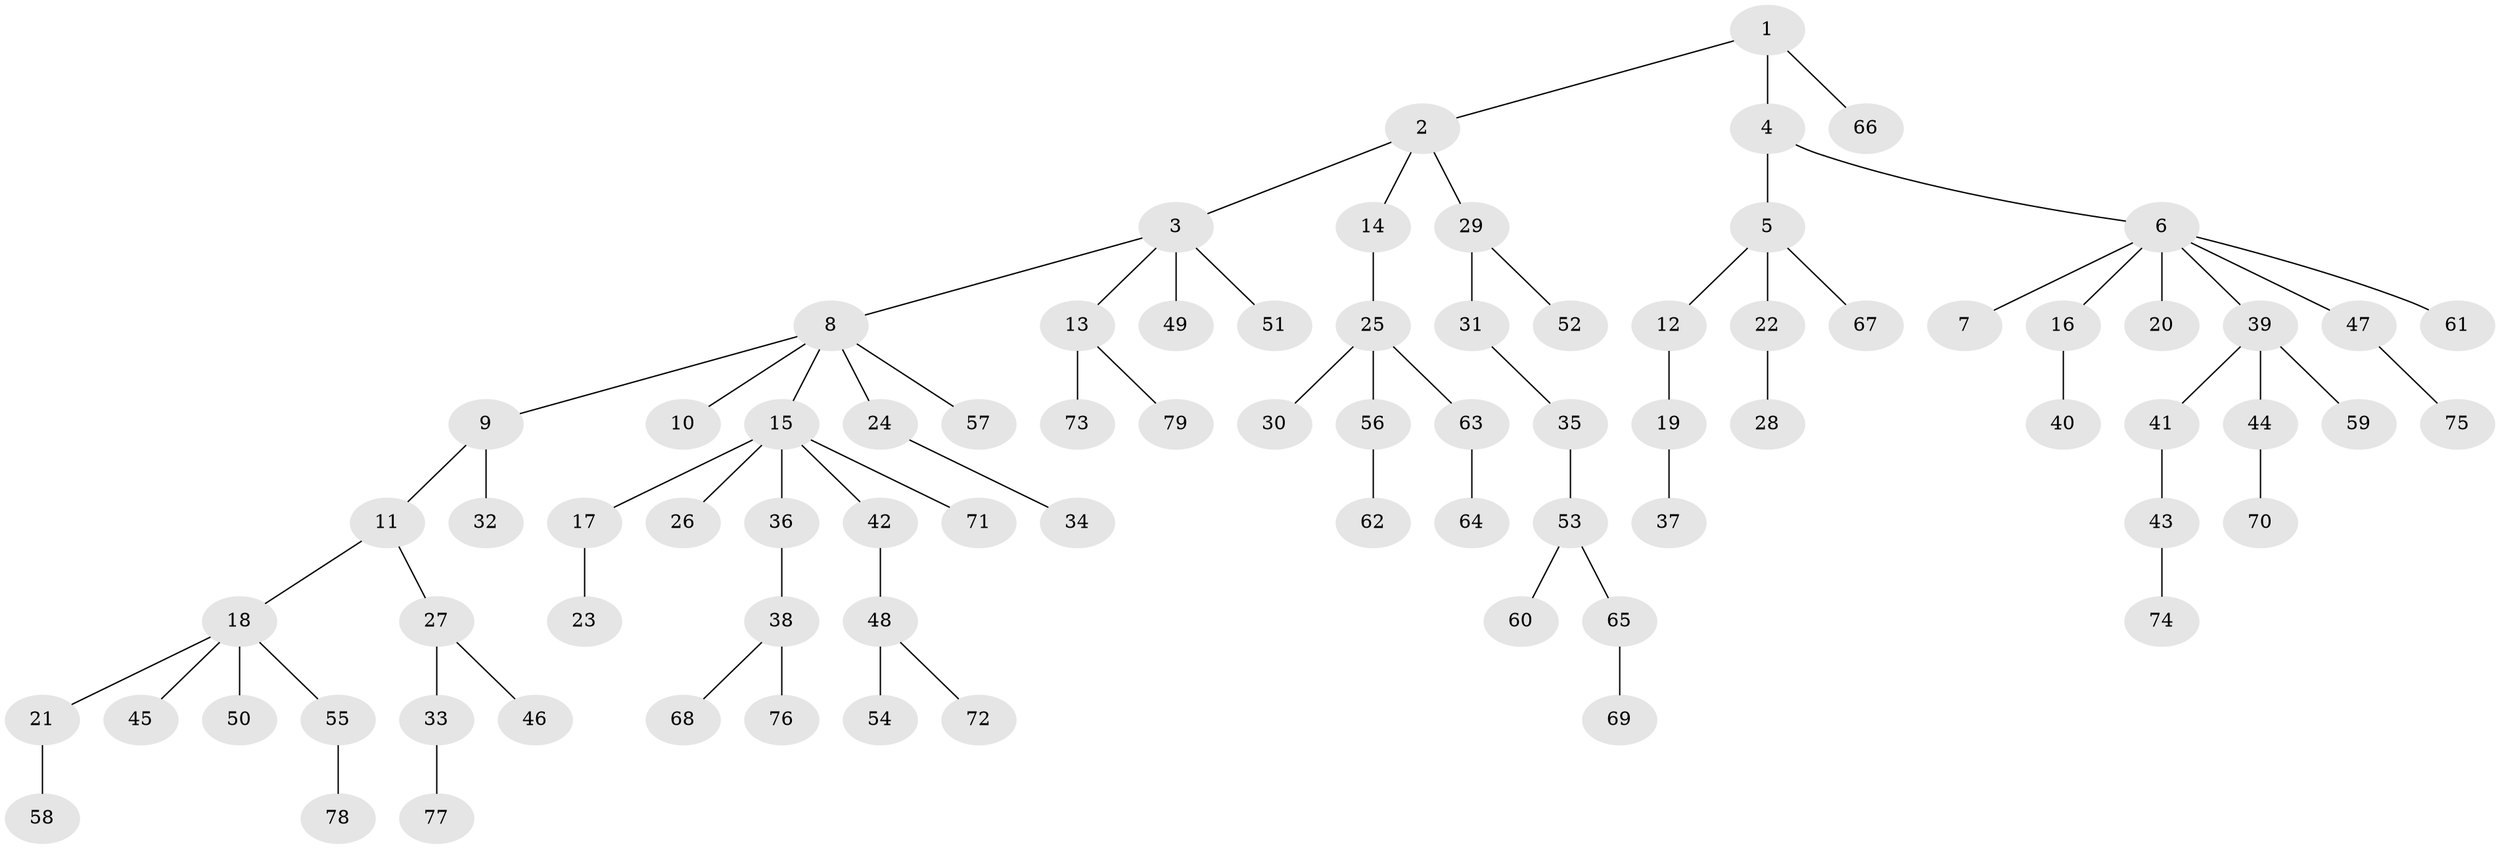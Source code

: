 // coarse degree distribution, {4: 0.09090909090909091, 5: 0.05454545454545454, 7: 0.01818181818181818, 1: 0.6181818181818182, 2: 0.12727272727272726, 6: 0.01818181818181818, 3: 0.07272727272727272}
// Generated by graph-tools (version 1.1) at 2025/52/02/27/25 19:52:09]
// undirected, 79 vertices, 78 edges
graph export_dot {
graph [start="1"]
  node [color=gray90,style=filled];
  1;
  2;
  3;
  4;
  5;
  6;
  7;
  8;
  9;
  10;
  11;
  12;
  13;
  14;
  15;
  16;
  17;
  18;
  19;
  20;
  21;
  22;
  23;
  24;
  25;
  26;
  27;
  28;
  29;
  30;
  31;
  32;
  33;
  34;
  35;
  36;
  37;
  38;
  39;
  40;
  41;
  42;
  43;
  44;
  45;
  46;
  47;
  48;
  49;
  50;
  51;
  52;
  53;
  54;
  55;
  56;
  57;
  58;
  59;
  60;
  61;
  62;
  63;
  64;
  65;
  66;
  67;
  68;
  69;
  70;
  71;
  72;
  73;
  74;
  75;
  76;
  77;
  78;
  79;
  1 -- 2;
  1 -- 4;
  1 -- 66;
  2 -- 3;
  2 -- 14;
  2 -- 29;
  3 -- 8;
  3 -- 13;
  3 -- 49;
  3 -- 51;
  4 -- 5;
  4 -- 6;
  5 -- 12;
  5 -- 22;
  5 -- 67;
  6 -- 7;
  6 -- 16;
  6 -- 20;
  6 -- 39;
  6 -- 47;
  6 -- 61;
  8 -- 9;
  8 -- 10;
  8 -- 15;
  8 -- 24;
  8 -- 57;
  9 -- 11;
  9 -- 32;
  11 -- 18;
  11 -- 27;
  12 -- 19;
  13 -- 73;
  13 -- 79;
  14 -- 25;
  15 -- 17;
  15 -- 26;
  15 -- 36;
  15 -- 42;
  15 -- 71;
  16 -- 40;
  17 -- 23;
  18 -- 21;
  18 -- 45;
  18 -- 50;
  18 -- 55;
  19 -- 37;
  21 -- 58;
  22 -- 28;
  24 -- 34;
  25 -- 30;
  25 -- 56;
  25 -- 63;
  27 -- 33;
  27 -- 46;
  29 -- 31;
  29 -- 52;
  31 -- 35;
  33 -- 77;
  35 -- 53;
  36 -- 38;
  38 -- 68;
  38 -- 76;
  39 -- 41;
  39 -- 44;
  39 -- 59;
  41 -- 43;
  42 -- 48;
  43 -- 74;
  44 -- 70;
  47 -- 75;
  48 -- 54;
  48 -- 72;
  53 -- 60;
  53 -- 65;
  55 -- 78;
  56 -- 62;
  63 -- 64;
  65 -- 69;
}
